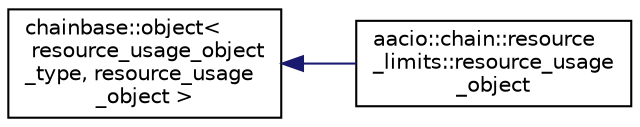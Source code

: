 digraph "Graphical Class Hierarchy"
{
  edge [fontname="Helvetica",fontsize="10",labelfontname="Helvetica",labelfontsize="10"];
  node [fontname="Helvetica",fontsize="10",shape=record];
  rankdir="LR";
  Node0 [label="chainbase::object\<\l resource_usage_object\l_type, resource_usage\l_object \>",height=0.2,width=0.4,color="black", fillcolor="white", style="filled",URL="$structchainbase_1_1object.html"];
  Node0 -> Node1 [dir="back",color="midnightblue",fontsize="10",style="solid",fontname="Helvetica"];
  Node1 [label="aacio::chain::resource\l_limits::resource_usage\l_object",height=0.2,width=0.4,color="black", fillcolor="white", style="filled",URL="$structaacio_1_1chain_1_1resource__limits_1_1resource__usage__object.html"];
}
